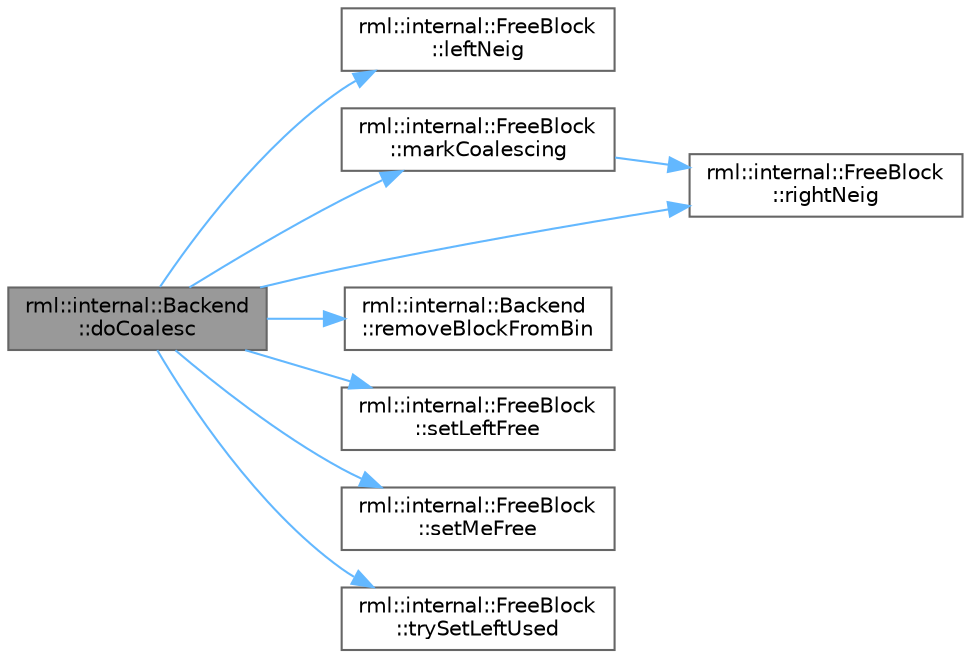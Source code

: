 digraph "rml::internal::Backend::doCoalesc"
{
 // LATEX_PDF_SIZE
  bgcolor="transparent";
  edge [fontname=Helvetica,fontsize=10,labelfontname=Helvetica,labelfontsize=10];
  node [fontname=Helvetica,fontsize=10,shape=box,height=0.2,width=0.4];
  rankdir="LR";
  Node1 [id="Node000001",label="rml::internal::Backend\l::doCoalesc",height=0.2,width=0.4,color="gray40", fillcolor="grey60", style="filled", fontcolor="black",tooltip=" "];
  Node1 -> Node2 [id="edge1_Node000001_Node000002",color="steelblue1",style="solid",tooltip=" "];
  Node2 [id="Node000002",label="rml::internal::FreeBlock\l::leftNeig",height=0.2,width=0.4,color="grey40", fillcolor="white", style="filled",URL="$classrml_1_1internal_1_1_free_block.html#a9075db651a017ef5897fa40a019bda59",tooltip=" "];
  Node1 -> Node3 [id="edge2_Node000001_Node000003",color="steelblue1",style="solid",tooltip=" "];
  Node3 [id="Node000003",label="rml::internal::FreeBlock\l::markCoalescing",height=0.2,width=0.4,color="grey40", fillcolor="white", style="filled",URL="$classrml_1_1internal_1_1_free_block.html#a3ce0e6bfe3611b907f50f4a37b6baa39",tooltip=" "];
  Node3 -> Node4 [id="edge3_Node000003_Node000004",color="steelblue1",style="solid",tooltip=" "];
  Node4 [id="Node000004",label="rml::internal::FreeBlock\l::rightNeig",height=0.2,width=0.4,color="grey40", fillcolor="white", style="filled",URL="$classrml_1_1internal_1_1_free_block.html#aac4719caa91288e649a063c1e63943ea",tooltip=" "];
  Node1 -> Node5 [id="edge4_Node000001_Node000005",color="steelblue1",style="solid",tooltip=" "];
  Node5 [id="Node000005",label="rml::internal::Backend\l::removeBlockFromBin",height=0.2,width=0.4,color="grey40", fillcolor="white", style="filled",URL="$classrml_1_1internal_1_1_backend.html#a9e707331f648a72caf2822fa488b6273",tooltip=" "];
  Node1 -> Node4 [id="edge5_Node000001_Node000004",color="steelblue1",style="solid",tooltip=" "];
  Node1 -> Node6 [id="edge6_Node000001_Node000006",color="steelblue1",style="solid",tooltip=" "];
  Node6 [id="Node000006",label="rml::internal::FreeBlock\l::setLeftFree",height=0.2,width=0.4,color="grey40", fillcolor="white", style="filled",URL="$classrml_1_1internal_1_1_free_block.html#aec3adaa09c9a1ac4ee63ec09f919d0ce",tooltip=" "];
  Node1 -> Node7 [id="edge7_Node000001_Node000007",color="steelblue1",style="solid",tooltip=" "];
  Node7 [id="Node000007",label="rml::internal::FreeBlock\l::setMeFree",height=0.2,width=0.4,color="grey40", fillcolor="white", style="filled",URL="$classrml_1_1internal_1_1_free_block.html#a288e6db81f9d5882ddc9cec10aa38db2",tooltip=" "];
  Node1 -> Node8 [id="edge8_Node000001_Node000008",color="steelblue1",style="solid",tooltip=" "];
  Node8 [id="Node000008",label="rml::internal::FreeBlock\l::trySetLeftUsed",height=0.2,width=0.4,color="grey40", fillcolor="white", style="filled",URL="$classrml_1_1internal_1_1_free_block.html#a130e1d04a373da8fc346399589225bb7",tooltip=" "];
}
